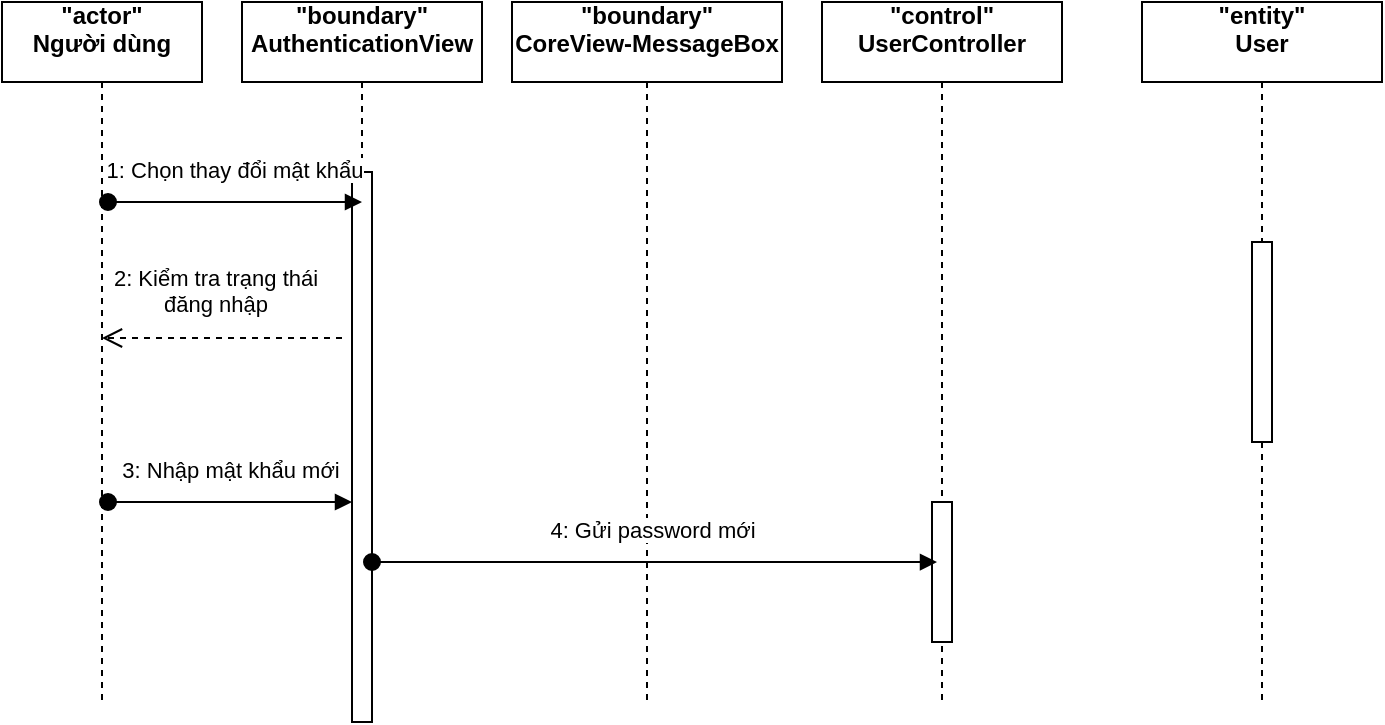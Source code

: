 <mxfile version="15.5.8" type="github">
  <diagram id="kgpKYQtTHZ0yAKxKKP6v" name="Page-1">
    <mxGraphModel dx="812" dy="481" grid="1" gridSize="10" guides="1" tooltips="1" connect="1" arrows="1" fold="1" page="1" pageScale="1" pageWidth="850" pageHeight="1100" math="0" shadow="0">
      <root>
        <mxCell id="0" />
        <mxCell id="1" parent="0" />
        <mxCell id="3nuBFxr9cyL0pnOWT2aG-1" value="&quot;actor&quot;&#xa;Người dùng&#xa;" style="shape=umlLifeline;perimeter=lifelinePerimeter;container=1;collapsible=0;recursiveResize=0;rounded=0;shadow=0;strokeWidth=1;fontStyle=1" parent="1" vertex="1">
          <mxGeometry x="110" y="80" width="100" height="350" as="geometry" />
        </mxCell>
        <mxCell id="3nuBFxr9cyL0pnOWT2aG-5" value="&quot;boundary&quot;&#xa;AuthenticationView&#xa;" style="shape=umlLifeline;perimeter=lifelinePerimeter;container=1;collapsible=0;recursiveResize=0;rounded=0;shadow=0;strokeWidth=1;fontStyle=1" parent="1" vertex="1">
          <mxGeometry x="230" y="80" width="120" height="360" as="geometry" />
        </mxCell>
        <mxCell id="3nuBFxr9cyL0pnOWT2aG-6" value="" style="points=[];perimeter=orthogonalPerimeter;rounded=0;shadow=0;strokeWidth=1;" parent="3nuBFxr9cyL0pnOWT2aG-5" vertex="1">
          <mxGeometry x="55" y="85" width="10" height="275" as="geometry" />
        </mxCell>
        <mxCell id="KFKGkG7VKPks62WZXjRc-21" value="1: Chọn thay đổi mật khẩu" style="verticalAlign=bottom;startArrow=oval;endArrow=block;startSize=8;shadow=0;strokeWidth=1;" edge="1" parent="3nuBFxr9cyL0pnOWT2aG-5">
          <mxGeometry x="-0.012" y="7" relative="1" as="geometry">
            <mxPoint x="-67" y="100" as="sourcePoint" />
            <mxPoint x="60" y="100" as="targetPoint" />
            <mxPoint x="1" as="offset" />
          </mxGeometry>
        </mxCell>
        <mxCell id="KFKGkG7VKPks62WZXjRc-28" value="3: Nhập mật khẩu mới" style="verticalAlign=bottom;startArrow=oval;endArrow=block;startSize=8;shadow=0;strokeWidth=1;exitX=1.2;exitY=0.887;exitDx=0;exitDy=0;exitPerimeter=0;" edge="1" parent="3nuBFxr9cyL0pnOWT2aG-5">
          <mxGeometry x="-0.012" y="7" relative="1" as="geometry">
            <mxPoint x="-67" y="250.005" as="sourcePoint" />
            <mxPoint x="55" y="250" as="targetPoint" />
            <mxPoint x="1" as="offset" />
          </mxGeometry>
        </mxCell>
        <mxCell id="KFKGkG7VKPks62WZXjRc-1" value="&quot;boundary&quot;&#xa;CoreView-MessageBox&#xa;" style="shape=umlLifeline;perimeter=lifelinePerimeter;container=1;collapsible=0;recursiveResize=0;rounded=0;shadow=0;strokeWidth=1;fontStyle=1" vertex="1" parent="1">
          <mxGeometry x="365" y="80" width="135" height="350" as="geometry" />
        </mxCell>
        <mxCell id="KFKGkG7VKPks62WZXjRc-3" value="&quot;control&quot;&#xa;UserController&#xa;" style="shape=umlLifeline;perimeter=lifelinePerimeter;container=1;collapsible=0;recursiveResize=0;rounded=0;shadow=0;strokeWidth=1;fontStyle=1" vertex="1" parent="1">
          <mxGeometry x="520" y="80" width="120" height="350" as="geometry" />
        </mxCell>
        <mxCell id="KFKGkG7VKPks62WZXjRc-4" value="" style="points=[];perimeter=orthogonalPerimeter;rounded=0;shadow=0;strokeWidth=1;" vertex="1" parent="KFKGkG7VKPks62WZXjRc-3">
          <mxGeometry x="55" y="250" width="10" height="70" as="geometry" />
        </mxCell>
        <mxCell id="KFKGkG7VKPks62WZXjRc-23" value="4: Gửi password mới" style="verticalAlign=bottom;startArrow=oval;endArrow=block;startSize=8;shadow=0;strokeWidth=1;exitX=1.2;exitY=0.887;exitDx=0;exitDy=0;exitPerimeter=0;" edge="1" parent="KFKGkG7VKPks62WZXjRc-3">
          <mxGeometry x="-0.012" y="7" relative="1" as="geometry">
            <mxPoint x="-225" y="280.005" as="sourcePoint" />
            <mxPoint x="57.5" y="280.005" as="targetPoint" />
            <mxPoint x="1" as="offset" />
          </mxGeometry>
        </mxCell>
        <mxCell id="KFKGkG7VKPks62WZXjRc-5" value="&quot;entity&quot;&#xa;User&#xa;" style="shape=umlLifeline;perimeter=lifelinePerimeter;container=1;collapsible=0;recursiveResize=0;rounded=0;shadow=0;strokeWidth=1;fontStyle=1" vertex="1" parent="1">
          <mxGeometry x="680" y="80" width="120" height="350" as="geometry" />
        </mxCell>
        <mxCell id="KFKGkG7VKPks62WZXjRc-6" value="" style="points=[];perimeter=orthogonalPerimeter;rounded=0;shadow=0;strokeWidth=1;" vertex="1" parent="KFKGkG7VKPks62WZXjRc-5">
          <mxGeometry x="55" y="120" width="10" height="100" as="geometry" />
        </mxCell>
        <mxCell id="KFKGkG7VKPks62WZXjRc-26" value="2: Kiểm tra trạng thái &#xa;đăng nhập" style="verticalAlign=bottom;endArrow=open;dashed=1;endSize=8;shadow=0;strokeWidth=1;" edge="1" parent="1">
          <mxGeometry x="0.052" y="-8" relative="1" as="geometry">
            <mxPoint x="160" y="248" as="targetPoint" />
            <mxPoint x="280" y="248" as="sourcePoint" />
            <mxPoint as="offset" />
          </mxGeometry>
        </mxCell>
      </root>
    </mxGraphModel>
  </diagram>
</mxfile>
